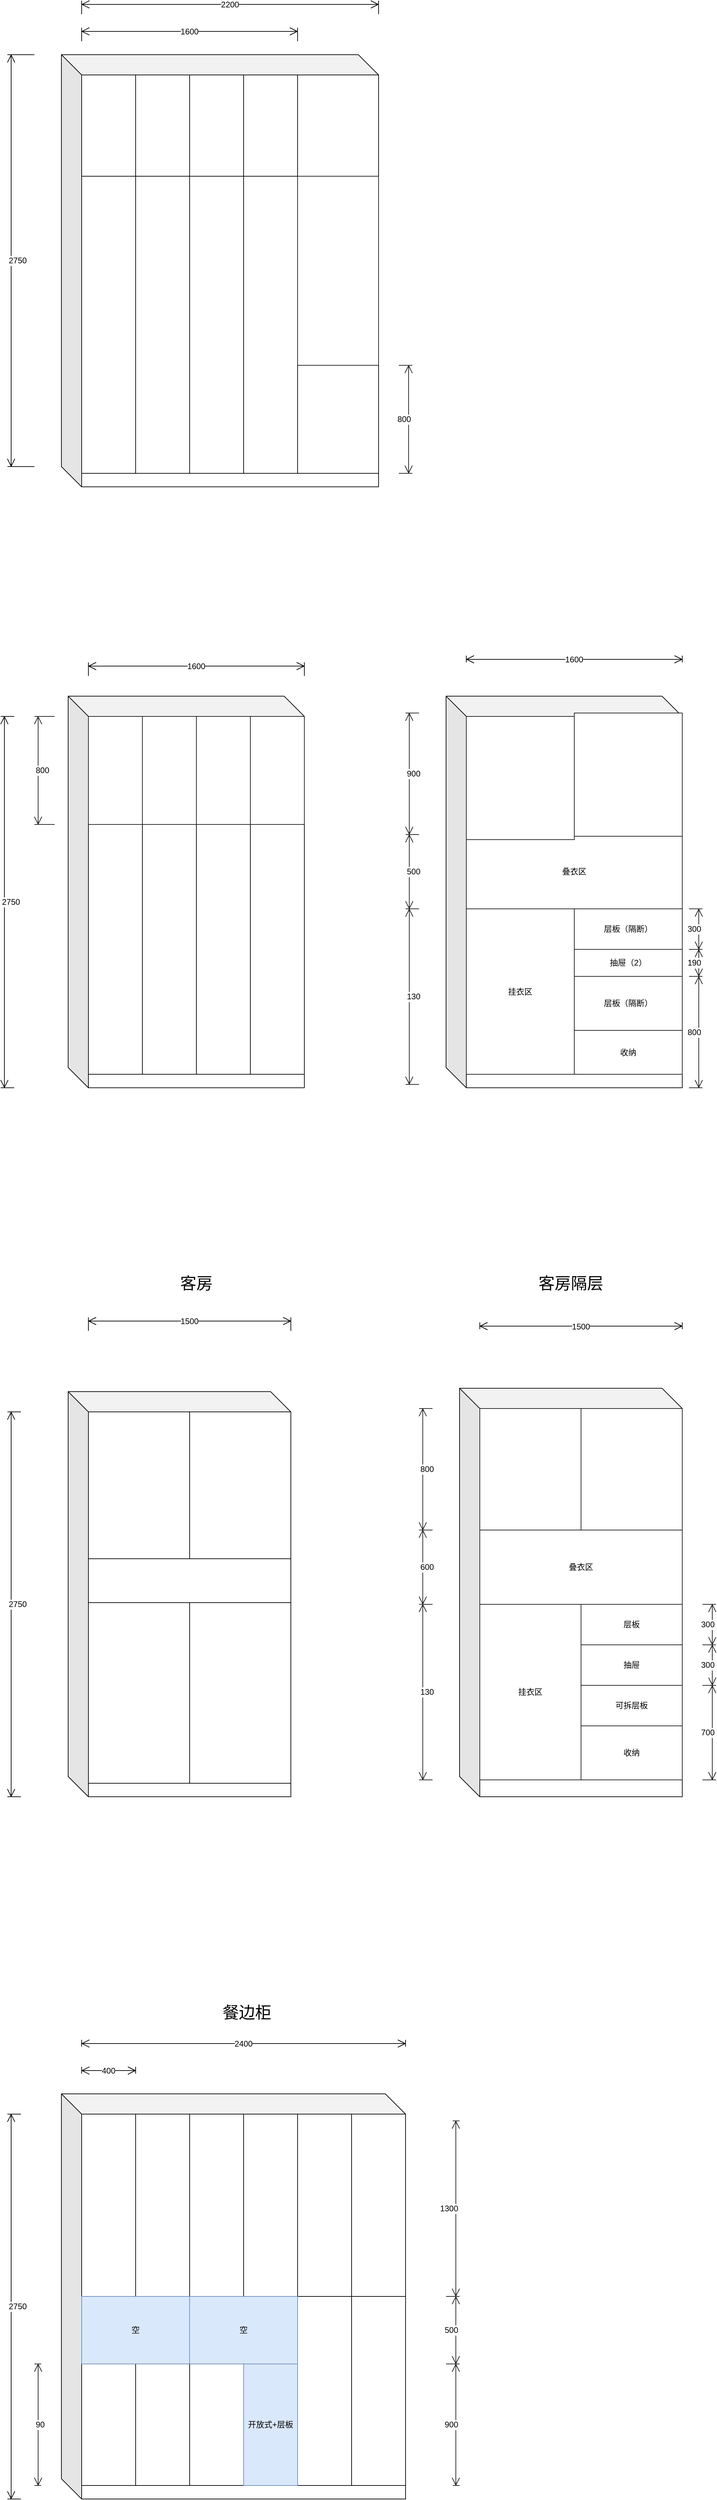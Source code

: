 <mxfile version="13.4.9" type="github">
  <diagram id="OUFotzu2nuJO9HsXuHpa" name="Page-1">
    <mxGraphModel dx="678" dy="386" grid="1" gridSize="10" guides="1" tooltips="1" connect="1" arrows="1" fold="1" page="1" pageScale="1" pageWidth="827" pageHeight="1169" math="0" shadow="0">
      <root>
        <mxCell id="0" />
        <mxCell id="1" parent="0" />
        <mxCell id="x0C-eYwyRsTy7gLF-6HN-1" value="" style="shape=cube;whiteSpace=wrap;html=1;boundedLbl=1;backgroundOutline=1;darkOpacity=0.05;darkOpacity2=0.1;size=30;" vertex="1" parent="1">
          <mxGeometry x="160" y="200" width="470" height="640" as="geometry" />
        </mxCell>
        <mxCell id="x0C-eYwyRsTy7gLF-6HN-5" value="" style="rounded=0;whiteSpace=wrap;html=1;" vertex="1" parent="1">
          <mxGeometry x="190" y="230" width="80" height="590" as="geometry" />
        </mxCell>
        <mxCell id="x0C-eYwyRsTy7gLF-6HN-9" value="" style="rounded=0;whiteSpace=wrap;html=1;" vertex="1" parent="1">
          <mxGeometry x="270" y="230" width="80" height="590" as="geometry" />
        </mxCell>
        <mxCell id="x0C-eYwyRsTy7gLF-6HN-10" value="" style="rounded=0;whiteSpace=wrap;html=1;" vertex="1" parent="1">
          <mxGeometry x="350" y="230" width="80" height="590" as="geometry" />
        </mxCell>
        <mxCell id="x0C-eYwyRsTy7gLF-6HN-11" value="" style="rounded=0;whiteSpace=wrap;html=1;" vertex="1" parent="1">
          <mxGeometry x="430" y="230" width="80" height="590" as="geometry" />
        </mxCell>
        <mxCell id="x0C-eYwyRsTy7gLF-6HN-12" value="" style="rounded=0;whiteSpace=wrap;html=1;" vertex="1" parent="1">
          <mxGeometry x="510" y="230" width="120" height="590" as="geometry" />
        </mxCell>
        <mxCell id="x0C-eYwyRsTy7gLF-6HN-15" value="" style="endArrow=none;html=1;" edge="1" parent="1">
          <mxGeometry width="50" height="50" relative="1" as="geometry">
            <mxPoint x="190" y="380" as="sourcePoint" />
            <mxPoint x="630" y="380" as="targetPoint" />
          </mxGeometry>
        </mxCell>
        <mxCell id="x0C-eYwyRsTy7gLF-6HN-19" value="" style="shape=cube;whiteSpace=wrap;html=1;boundedLbl=1;backgroundOutline=1;darkOpacity=0.05;darkOpacity2=0.1;size=30;" vertex="1" parent="1">
          <mxGeometry x="170" y="1150" width="350" height="580" as="geometry" />
        </mxCell>
        <mxCell id="x0C-eYwyRsTy7gLF-6HN-20" value="" style="rounded=0;whiteSpace=wrap;html=1;" vertex="1" parent="1">
          <mxGeometry x="200" y="1180" width="80" height="530" as="geometry" />
        </mxCell>
        <mxCell id="x0C-eYwyRsTy7gLF-6HN-21" value="" style="rounded=0;whiteSpace=wrap;html=1;" vertex="1" parent="1">
          <mxGeometry x="280" y="1180" width="80" height="530" as="geometry" />
        </mxCell>
        <mxCell id="x0C-eYwyRsTy7gLF-6HN-22" value="" style="rounded=0;whiteSpace=wrap;html=1;" vertex="1" parent="1">
          <mxGeometry x="360" y="1180" width="80" height="530" as="geometry" />
        </mxCell>
        <mxCell id="x0C-eYwyRsTy7gLF-6HN-23" value="" style="rounded=0;whiteSpace=wrap;html=1;" vertex="1" parent="1">
          <mxGeometry x="440" y="1180" width="80" height="530" as="geometry" />
        </mxCell>
        <mxCell id="x0C-eYwyRsTy7gLF-6HN-27" value="" style="shape=cube;whiteSpace=wrap;html=1;boundedLbl=1;backgroundOutline=1;darkOpacity=0.05;darkOpacity2=0.1;size=30;" vertex="1" parent="1">
          <mxGeometry x="170" y="2180" width="330" height="600" as="geometry" />
        </mxCell>
        <mxCell id="x0C-eYwyRsTy7gLF-6HN-28" value="" style="rounded=0;whiteSpace=wrap;html=1;" vertex="1" parent="1">
          <mxGeometry x="200" y="2210" width="150" height="550" as="geometry" />
        </mxCell>
        <mxCell id="x0C-eYwyRsTy7gLF-6HN-33" value="2200" style="shape=dimension;direction=west;whiteSpace=wrap;html=1;align=center;points=[];verticalAlign=top;spacingTop=-8;labelBackgroundColor=#ffffff" vertex="1" parent="1">
          <mxGeometry x="190" y="120" width="440" height="20" as="geometry" />
        </mxCell>
        <mxCell id="x0C-eYwyRsTy7gLF-6HN-34" value="2750" style="shape=dimension;direction=south;whiteSpace=wrap;html=1;align=left;points=[];verticalAlign=middle;labelBackgroundColor=#ffffff" vertex="1" parent="1">
          <mxGeometry x="80" y="200" width="40" height="610" as="geometry" />
        </mxCell>
        <mxCell id="x0C-eYwyRsTy7gLF-6HN-36" value="2750" style="shape=dimension;direction=south;whiteSpace=wrap;html=1;align=left;points=[];verticalAlign=middle;labelBackgroundColor=#ffffff" vertex="1" parent="1">
          <mxGeometry x="70" y="1180" width="20" height="550" as="geometry" />
        </mxCell>
        <mxCell id="x0C-eYwyRsTy7gLF-6HN-37" value="1600" style="shape=dimension;direction=west;whiteSpace=wrap;html=1;align=center;points=[];verticalAlign=top;spacingTop=-8;labelBackgroundColor=#ffffff" vertex="1" parent="1">
          <mxGeometry x="200" y="1100" width="320" height="20" as="geometry" />
        </mxCell>
        <mxCell id="x0C-eYwyRsTy7gLF-6HN-38" value="2750" style="shape=dimension;direction=south;whiteSpace=wrap;html=1;align=left;points=[];verticalAlign=middle;labelBackgroundColor=#ffffff" vertex="1" parent="1">
          <mxGeometry x="80" y="2210" width="20" height="570" as="geometry" />
        </mxCell>
        <mxCell id="x0C-eYwyRsTy7gLF-6HN-39" value="1500" style="shape=dimension;direction=west;whiteSpace=wrap;html=1;align=center;points=[];verticalAlign=top;spacingTop=-8;labelBackgroundColor=#ffffff" vertex="1" parent="1">
          <mxGeometry x="200" y="2070" width="300" height="20" as="geometry" />
        </mxCell>
        <mxCell id="x0C-eYwyRsTy7gLF-6HN-43" value="" style="shape=cube;whiteSpace=wrap;html=1;boundedLbl=1;backgroundOutline=1;darkOpacity=0.05;darkOpacity2=0.1;size=30;" vertex="1" parent="1">
          <mxGeometry x="160" y="3220" width="510" height="600" as="geometry" />
        </mxCell>
        <mxCell id="x0C-eYwyRsTy7gLF-6HN-51" value="2400" style="shape=dimension;direction=west;whiteSpace=wrap;html=1;align=center;points=[];verticalAlign=top;spacingTop=-8;labelBackgroundColor=#ffffff" vertex="1" parent="1">
          <mxGeometry x="190" y="3140" width="480" height="10" as="geometry" />
        </mxCell>
        <mxCell id="x0C-eYwyRsTy7gLF-6HN-52" value="2750" style="shape=dimension;direction=south;whiteSpace=wrap;html=1;align=left;points=[];verticalAlign=middle;labelBackgroundColor=#ffffff" vertex="1" parent="1">
          <mxGeometry x="80" y="3250" width="20" height="570" as="geometry" />
        </mxCell>
        <mxCell id="x0C-eYwyRsTy7gLF-6HN-54" value="1600" style="shape=dimension;direction=west;whiteSpace=wrap;html=1;align=center;points=[];verticalAlign=top;spacingTop=-8;labelBackgroundColor=#ffffff" vertex="1" parent="1">
          <mxGeometry x="190" y="160" width="320" height="20" as="geometry" />
        </mxCell>
        <mxCell id="x0C-eYwyRsTy7gLF-6HN-56" value="" style="rounded=0;whiteSpace=wrap;html=1;" vertex="1" parent="1">
          <mxGeometry x="190" y="3800" width="480" height="20" as="geometry" />
        </mxCell>
        <mxCell id="x0C-eYwyRsTy7gLF-6HN-57" value="" style="rounded=0;whiteSpace=wrap;html=1;" vertex="1" parent="1">
          <mxGeometry x="190" y="3250" width="80" height="270" as="geometry" />
        </mxCell>
        <mxCell id="x0C-eYwyRsTy7gLF-6HN-59" value="" style="rounded=0;whiteSpace=wrap;html=1;" vertex="1" parent="1">
          <mxGeometry x="190" y="3620" width="80" height="180" as="geometry" />
        </mxCell>
        <mxCell id="x0C-eYwyRsTy7gLF-6HN-60" value="" style="rounded=0;whiteSpace=wrap;html=1;" vertex="1" parent="1">
          <mxGeometry x="270" y="3620" width="80" height="180" as="geometry" />
        </mxCell>
        <mxCell id="x0C-eYwyRsTy7gLF-6HN-77" value="900" style="shape=dimension;direction=north;whiteSpace=wrap;html=1;align=right;points=[];verticalAlign=middle;labelBackgroundColor=#ffffff;strokeColor=#1A1A1A;" vertex="1" parent="1">
          <mxGeometry x="740" y="3620" width="10" height="180" as="geometry" />
        </mxCell>
        <mxCell id="x0C-eYwyRsTy7gLF-6HN-79" value="90" style="shape=dimension;direction=south;whiteSpace=wrap;html=1;align=left;points=[];verticalAlign=middle;labelBackgroundColor=#ffffff;strokeColor=#1A1A1A;" vertex="1" parent="1">
          <mxGeometry x="120" y="3620" width="10" height="180" as="geometry" />
        </mxCell>
        <mxCell id="x0C-eYwyRsTy7gLF-6HN-80" value="500" style="shape=dimension;direction=north;whiteSpace=wrap;html=1;align=right;points=[];verticalAlign=middle;labelBackgroundColor=#ffffff;strokeColor=#1A1A1A;" vertex="1" parent="1">
          <mxGeometry x="730" y="3520" width="20" height="100" as="geometry" />
        </mxCell>
        <mxCell id="x0C-eYwyRsTy7gLF-6HN-85" value="" style="rounded=0;whiteSpace=wrap;html=1;" vertex="1" parent="1">
          <mxGeometry x="270" y="3250" width="80" height="270" as="geometry" />
        </mxCell>
        <mxCell id="x0C-eYwyRsTy7gLF-6HN-86" value="" style="rounded=0;whiteSpace=wrap;html=1;fontStyle=1" vertex="1" parent="1">
          <mxGeometry x="350" y="3250" width="80" height="270" as="geometry" />
        </mxCell>
        <mxCell id="x0C-eYwyRsTy7gLF-6HN-87" value="" style="rounded=0;whiteSpace=wrap;html=1;fontStyle=1" vertex="1" parent="1">
          <mxGeometry x="430" y="3250" width="80" height="270" as="geometry" />
        </mxCell>
        <mxCell id="x0C-eYwyRsTy7gLF-6HN-88" value="" style="rounded=0;whiteSpace=wrap;html=1;fontStyle=1" vertex="1" parent="1">
          <mxGeometry x="510" y="3250" width="80" height="270" as="geometry" />
        </mxCell>
        <mxCell id="x0C-eYwyRsTy7gLF-6HN-89" value="" style="rounded=0;whiteSpace=wrap;html=1;fontStyle=1" vertex="1" parent="1">
          <mxGeometry x="590" y="3250" width="80" height="270" as="geometry" />
        </mxCell>
        <mxCell id="x0C-eYwyRsTy7gLF-6HN-90" value="" style="rounded=0;whiteSpace=wrap;html=1;fontStyle=1" vertex="1" parent="1">
          <mxGeometry x="590" y="3520" width="80" height="280" as="geometry" />
        </mxCell>
        <mxCell id="x0C-eYwyRsTy7gLF-6HN-91" value="" style="rounded=0;whiteSpace=wrap;html=1;fontStyle=1" vertex="1" parent="1">
          <mxGeometry x="510" y="3520" width="80" height="280" as="geometry" />
        </mxCell>
        <mxCell id="x0C-eYwyRsTy7gLF-6HN-92" value="" style="rounded=0;whiteSpace=wrap;html=1;" vertex="1" parent="1">
          <mxGeometry x="350" y="3620" width="80" height="180" as="geometry" />
        </mxCell>
        <mxCell id="x0C-eYwyRsTy7gLF-6HN-93" value="开放式+层板" style="rounded=0;whiteSpace=wrap;html=1;fillColor=#dae8fc;strokeColor=#6c8ebf;" vertex="1" parent="1">
          <mxGeometry x="430" y="3620" width="80" height="180" as="geometry" />
        </mxCell>
        <mxCell id="x0C-eYwyRsTy7gLF-6HN-94" value="空" style="rounded=0;whiteSpace=wrap;html=1;fillColor=#dae8fc;strokeColor=#6c8ebf;" vertex="1" parent="1">
          <mxGeometry x="190" y="3520" width="160" height="100" as="geometry" />
        </mxCell>
        <mxCell id="x0C-eYwyRsTy7gLF-6HN-95" value="空" style="rounded=0;whiteSpace=wrap;html=1;fillColor=#dae8fc;strokeColor=#6c8ebf;" vertex="1" parent="1">
          <mxGeometry x="350" y="3520" width="160" height="100" as="geometry" />
        </mxCell>
        <mxCell id="x0C-eYwyRsTy7gLF-6HN-96" value="1300" style="shape=dimension;direction=north;whiteSpace=wrap;html=1;align=right;points=[];verticalAlign=middle;labelBackgroundColor=#ffffff;strokeColor=#1A1A1A;" vertex="1" parent="1">
          <mxGeometry x="740" y="3260" width="10" height="260" as="geometry" />
        </mxCell>
        <mxCell id="x0C-eYwyRsTy7gLF-6HN-98" value="&lt;font style=&quot;font-size: 24px&quot;&gt;餐边柜&lt;/font&gt;" style="text;html=1;strokeColor=none;fillColor=none;align=center;verticalAlign=middle;whiteSpace=wrap;rounded=0;" vertex="1" parent="1">
          <mxGeometry x="370" y="3090" width="130" height="20" as="geometry" />
        </mxCell>
        <mxCell id="x0C-eYwyRsTy7gLF-6HN-101" value="400" style="shape=dimension;direction=west;whiteSpace=wrap;html=1;align=center;points=[];verticalAlign=top;spacingTop=-8;labelBackgroundColor=#ffffff" vertex="1" parent="1">
          <mxGeometry x="190" y="3180" width="80" height="10" as="geometry" />
        </mxCell>
        <mxCell id="x0C-eYwyRsTy7gLF-6HN-104" value="" style="rounded=0;whiteSpace=wrap;html=1;" vertex="1" parent="1">
          <mxGeometry x="350" y="2210" width="150" height="550" as="geometry" />
        </mxCell>
        <mxCell id="x0C-eYwyRsTy7gLF-6HN-105" value="" style="rounded=0;whiteSpace=wrap;html=1;" vertex="1" parent="1">
          <mxGeometry x="200" y="2427.5" width="300" height="65" as="geometry" />
        </mxCell>
        <mxCell id="x0C-eYwyRsTy7gLF-6HN-106" value="" style="shape=cube;whiteSpace=wrap;html=1;boundedLbl=1;backgroundOutline=1;darkOpacity=0.05;darkOpacity2=0.1;size=30;" vertex="1" parent="1">
          <mxGeometry x="750" y="2175" width="330" height="605" as="geometry" />
        </mxCell>
        <mxCell id="x0C-eYwyRsTy7gLF-6HN-110" value="" style="rounded=0;whiteSpace=wrap;html=1;strokeColor=#1A1A1A;" vertex="1" parent="1">
          <mxGeometry x="780" y="2205" width="300" height="180" as="geometry" />
        </mxCell>
        <mxCell id="x0C-eYwyRsTy7gLF-6HN-111" value="叠衣区" style="rounded=0;whiteSpace=wrap;html=1;strokeColor=#1A1A1A;" vertex="1" parent="1">
          <mxGeometry x="780" y="2385" width="300" height="110" as="geometry" />
        </mxCell>
        <mxCell id="x0C-eYwyRsTy7gLF-6HN-112" value="挂衣区" style="rounded=0;whiteSpace=wrap;html=1;strokeColor=#1A1A1A;" vertex="1" parent="1">
          <mxGeometry x="780" y="2495" width="150" height="260" as="geometry" />
        </mxCell>
        <mxCell id="x0C-eYwyRsTy7gLF-6HN-117" value="130" style="shape=dimension;direction=south;whiteSpace=wrap;html=1;align=left;points=[];verticalAlign=middle;labelBackgroundColor=#ffffff;strokeColor=#1A1A1A;" vertex="1" parent="1">
          <mxGeometry x="690" y="2495" width="20" height="260" as="geometry" />
        </mxCell>
        <mxCell id="x0C-eYwyRsTy7gLF-6HN-119" value="800" style="shape=dimension;direction=south;whiteSpace=wrap;html=1;align=left;points=[];verticalAlign=middle;labelBackgroundColor=#ffffff;strokeColor=#1A1A1A;" vertex="1" parent="1">
          <mxGeometry x="690" y="2205" width="20" height="180" as="geometry" />
        </mxCell>
        <mxCell id="x0C-eYwyRsTy7gLF-6HN-120" value="600" style="shape=dimension;direction=south;whiteSpace=wrap;html=1;align=left;points=[];verticalAlign=middle;labelBackgroundColor=#ffffff;strokeColor=#1A1A1A;" vertex="1" parent="1">
          <mxGeometry x="690" y="2385" width="20" height="110" as="geometry" />
        </mxCell>
        <mxCell id="x0C-eYwyRsTy7gLF-6HN-121" value="层板" style="rounded=0;whiteSpace=wrap;html=1;strokeColor=#1A1A1A;" vertex="1" parent="1">
          <mxGeometry x="930" y="2495" width="150" height="60" as="geometry" />
        </mxCell>
        <mxCell id="x0C-eYwyRsTy7gLF-6HN-122" value="抽屉" style="rounded=0;whiteSpace=wrap;html=1;strokeColor=#1A1A1A;" vertex="1" parent="1">
          <mxGeometry x="930" y="2555" width="150" height="60" as="geometry" />
        </mxCell>
        <mxCell id="x0C-eYwyRsTy7gLF-6HN-123" value="可拆层板" style="rounded=0;whiteSpace=wrap;html=1;strokeColor=#1A1A1A;" vertex="1" parent="1">
          <mxGeometry x="930" y="2615" width="150" height="60" as="geometry" />
        </mxCell>
        <mxCell id="x0C-eYwyRsTy7gLF-6HN-124" value="收纳" style="rounded=0;whiteSpace=wrap;html=1;strokeColor=#1A1A1A;" vertex="1" parent="1">
          <mxGeometry x="930" y="2675" width="150" height="80" as="geometry" />
        </mxCell>
        <mxCell id="x0C-eYwyRsTy7gLF-6HN-125" value="700" style="shape=dimension;direction=north;whiteSpace=wrap;html=1;align=right;points=[];verticalAlign=middle;labelBackgroundColor=#ffffff;strokeColor=#1A1A1A;" vertex="1" parent="1">
          <mxGeometry x="1110" y="2615" width="20" height="140" as="geometry" />
        </mxCell>
        <mxCell id="x0C-eYwyRsTy7gLF-6HN-126" value="300" style="shape=dimension;direction=north;whiteSpace=wrap;html=1;align=right;points=[];verticalAlign=middle;labelBackgroundColor=#ffffff;strokeColor=#1A1A1A;" vertex="1" parent="1">
          <mxGeometry x="1110" y="2555" width="20" height="60" as="geometry" />
        </mxCell>
        <mxCell id="x0C-eYwyRsTy7gLF-6HN-127" value="300" style="shape=dimension;direction=north;whiteSpace=wrap;html=1;align=right;points=[];verticalAlign=middle;labelBackgroundColor=#ffffff;strokeColor=#1A1A1A;" vertex="1" parent="1">
          <mxGeometry x="1110" y="2495" width="20" height="60" as="geometry" />
        </mxCell>
        <mxCell id="x0C-eYwyRsTy7gLF-6HN-129" value="" style="rounded=0;whiteSpace=wrap;html=1;strokeColor=#1A1A1A;" vertex="1" parent="1">
          <mxGeometry x="780" y="2205" width="150" height="180" as="geometry" />
        </mxCell>
        <mxCell id="x0C-eYwyRsTy7gLF-6HN-132" value="1500" style="shape=dimension;direction=west;whiteSpace=wrap;html=1;align=center;points=[];verticalAlign=top;spacingTop=-8;labelBackgroundColor=#ffffff" vertex="1" parent="1">
          <mxGeometry x="780" y="2077.5" width="300" height="10" as="geometry" />
        </mxCell>
        <mxCell id="x0C-eYwyRsTy7gLF-6HN-133" value="" style="shape=cube;whiteSpace=wrap;html=1;boundedLbl=1;backgroundOutline=1;darkOpacity=0.05;darkOpacity2=0.1;size=30;" vertex="1" parent="1">
          <mxGeometry x="730" y="1150" width="350" height="580" as="geometry" />
        </mxCell>
        <mxCell id="x0C-eYwyRsTy7gLF-6HN-135" value="叠衣区" style="rounded=0;whiteSpace=wrap;html=1;strokeColor=#1A1A1A;" vertex="1" parent="1">
          <mxGeometry x="760" y="1355" width="320" height="110" as="geometry" />
        </mxCell>
        <mxCell id="x0C-eYwyRsTy7gLF-6HN-136" value="挂衣区" style="rounded=0;whiteSpace=wrap;html=1;strokeColor=#1A1A1A;" vertex="1" parent="1">
          <mxGeometry x="760" y="1465" width="160" height="245" as="geometry" />
        </mxCell>
        <mxCell id="x0C-eYwyRsTy7gLF-6HN-137" value="130" style="shape=dimension;direction=south;whiteSpace=wrap;html=1;align=left;points=[];verticalAlign=middle;labelBackgroundColor=#ffffff;strokeColor=#1A1A1A;" vertex="1" parent="1">
          <mxGeometry x="670" y="1465" width="20" height="260" as="geometry" />
        </mxCell>
        <mxCell id="x0C-eYwyRsTy7gLF-6HN-138" value="900" style="shape=dimension;direction=south;whiteSpace=wrap;html=1;align=left;points=[];verticalAlign=middle;labelBackgroundColor=#ffffff;strokeColor=#1A1A1A;" vertex="1" parent="1">
          <mxGeometry x="670" y="1175" width="20" height="180" as="geometry" />
        </mxCell>
        <mxCell id="x0C-eYwyRsTy7gLF-6HN-139" value="500" style="shape=dimension;direction=south;whiteSpace=wrap;html=1;align=left;points=[];verticalAlign=middle;labelBackgroundColor=#ffffff;strokeColor=#1A1A1A;" vertex="1" parent="1">
          <mxGeometry x="670" y="1355" width="20" height="110" as="geometry" />
        </mxCell>
        <mxCell id="x0C-eYwyRsTy7gLF-6HN-140" value="层板（隔断）" style="rounded=0;whiteSpace=wrap;html=1;strokeColor=#1A1A1A;" vertex="1" parent="1">
          <mxGeometry x="920" y="1465" width="160" height="60" as="geometry" />
        </mxCell>
        <mxCell id="x0C-eYwyRsTy7gLF-6HN-141" value="抽屉（2）" style="rounded=0;whiteSpace=wrap;html=1;strokeColor=#1A1A1A;" vertex="1" parent="1">
          <mxGeometry x="920" y="1525" width="160" height="40" as="geometry" />
        </mxCell>
        <mxCell id="x0C-eYwyRsTy7gLF-6HN-142" value="层板（隔断）" style="rounded=0;whiteSpace=wrap;html=1;strokeColor=#1A1A1A;" vertex="1" parent="1">
          <mxGeometry x="920" y="1565" width="160" height="80" as="geometry" />
        </mxCell>
        <mxCell id="x0C-eYwyRsTy7gLF-6HN-143" value="收纳" style="rounded=0;whiteSpace=wrap;html=1;strokeColor=#1A1A1A;" vertex="1" parent="1">
          <mxGeometry x="920" y="1645" width="160" height="65" as="geometry" />
        </mxCell>
        <mxCell id="x0C-eYwyRsTy7gLF-6HN-144" value="800" style="shape=dimension;direction=north;whiteSpace=wrap;html=1;align=right;points=[];verticalAlign=middle;labelBackgroundColor=#ffffff;strokeColor=#1A1A1A;" vertex="1" parent="1">
          <mxGeometry x="1090" y="1565" width="20" height="165" as="geometry" />
        </mxCell>
        <mxCell id="x0C-eYwyRsTy7gLF-6HN-145" value="190" style="shape=dimension;direction=north;whiteSpace=wrap;html=1;align=right;points=[];verticalAlign=middle;labelBackgroundColor=#ffffff;strokeColor=#1A1A1A;" vertex="1" parent="1">
          <mxGeometry x="1090" y="1525" width="20" height="40" as="geometry" />
        </mxCell>
        <mxCell id="x0C-eYwyRsTy7gLF-6HN-146" value="300" style="shape=dimension;direction=north;whiteSpace=wrap;html=1;align=right;points=[];verticalAlign=middle;labelBackgroundColor=#ffffff;strokeColor=#1A1A1A;" vertex="1" parent="1">
          <mxGeometry x="1090" y="1465" width="20" height="60" as="geometry" />
        </mxCell>
        <mxCell id="x0C-eYwyRsTy7gLF-6HN-147" value="" style="rounded=0;whiteSpace=wrap;html=1;strokeColor=#1A1A1A;" vertex="1" parent="1">
          <mxGeometry x="760" y="1180" width="160" height="182.5" as="geometry" />
        </mxCell>
        <mxCell id="x0C-eYwyRsTy7gLF-6HN-148" value="1600" style="shape=dimension;direction=west;whiteSpace=wrap;html=1;align=center;points=[];verticalAlign=top;spacingTop=-8;labelBackgroundColor=#ffffff" vertex="1" parent="1">
          <mxGeometry x="760" y="1090" width="320" height="10" as="geometry" />
        </mxCell>
        <mxCell id="x0C-eYwyRsTy7gLF-6HN-149" value="" style="rounded=0;whiteSpace=wrap;html=1;strokeColor=#1A1A1A;" vertex="1" parent="1">
          <mxGeometry x="920" y="1175" width="160" height="182.5" as="geometry" />
        </mxCell>
        <mxCell id="x0C-eYwyRsTy7gLF-6HN-151" value="" style="rounded=0;whiteSpace=wrap;html=1;strokeColor=#1A1A1A;" vertex="1" parent="1">
          <mxGeometry x="510" y="380" width="120" height="280" as="geometry" />
        </mxCell>
        <mxCell id="x0C-eYwyRsTy7gLF-6HN-152" value="800" style="shape=dimension;direction=north;whiteSpace=wrap;html=1;align=right;points=[];verticalAlign=middle;labelBackgroundColor=#ffffff;strokeColor=#1A1A1A;" vertex="1" parent="1">
          <mxGeometry x="660" y="660" width="20" height="160" as="geometry" />
        </mxCell>
        <mxCell id="x0C-eYwyRsTy7gLF-6HN-153" value="&lt;span style=&quot;font-size: 24px&quot;&gt;客房&lt;/span&gt;" style="text;html=1;strokeColor=none;fillColor=none;align=center;verticalAlign=middle;whiteSpace=wrap;rounded=0;" vertex="1" parent="1">
          <mxGeometry x="295" y="2010" width="130" height="20" as="geometry" />
        </mxCell>
        <mxCell id="x0C-eYwyRsTy7gLF-6HN-154" value="&lt;span style=&quot;font-size: 24px&quot;&gt;客房隔层&lt;/span&gt;" style="text;html=1;strokeColor=none;fillColor=none;align=center;verticalAlign=middle;whiteSpace=wrap;rounded=0;" vertex="1" parent="1">
          <mxGeometry x="850" y="2010" width="130" height="20" as="geometry" />
        </mxCell>
        <mxCell id="x0C-eYwyRsTy7gLF-6HN-155" style="edgeStyle=orthogonalEdgeStyle;rounded=0;orthogonalLoop=1;jettySize=auto;html=1;exitX=0.5;exitY=1;exitDx=0;exitDy=0;" edge="1" parent="1" source="x0C-eYwyRsTy7gLF-6HN-153" target="x0C-eYwyRsTy7gLF-6HN-153">
          <mxGeometry relative="1" as="geometry" />
        </mxCell>
        <mxCell id="x0C-eYwyRsTy7gLF-6HN-157" value="800" style="shape=dimension;direction=south;whiteSpace=wrap;html=1;align=left;points=[];verticalAlign=middle;labelBackgroundColor=#ffffff;strokeColor=#1A1A1A;" vertex="1" parent="1">
          <mxGeometry x="120" y="1180" width="30" height="160" as="geometry" />
        </mxCell>
        <mxCell id="x0C-eYwyRsTy7gLF-6HN-158" value="" style="rounded=0;whiteSpace=wrap;html=1;strokeColor=#1A1A1A;" vertex="1" parent="1">
          <mxGeometry x="200" y="1180" width="80" height="160" as="geometry" />
        </mxCell>
        <mxCell id="x0C-eYwyRsTy7gLF-6HN-159" value="" style="rounded=0;whiteSpace=wrap;html=1;strokeColor=#1A1A1A;" vertex="1" parent="1">
          <mxGeometry x="280" y="1180" width="80" height="160" as="geometry" />
        </mxCell>
        <mxCell id="x0C-eYwyRsTy7gLF-6HN-160" value="" style="rounded=0;whiteSpace=wrap;html=1;strokeColor=#1A1A1A;" vertex="1" parent="1">
          <mxGeometry x="360" y="1180" width="80" height="160" as="geometry" />
        </mxCell>
        <mxCell id="x0C-eYwyRsTy7gLF-6HN-161" value="" style="rounded=0;whiteSpace=wrap;html=1;strokeColor=#1A1A1A;" vertex="1" parent="1">
          <mxGeometry x="440" y="1180" width="80" height="160" as="geometry" />
        </mxCell>
      </root>
    </mxGraphModel>
  </diagram>
</mxfile>
